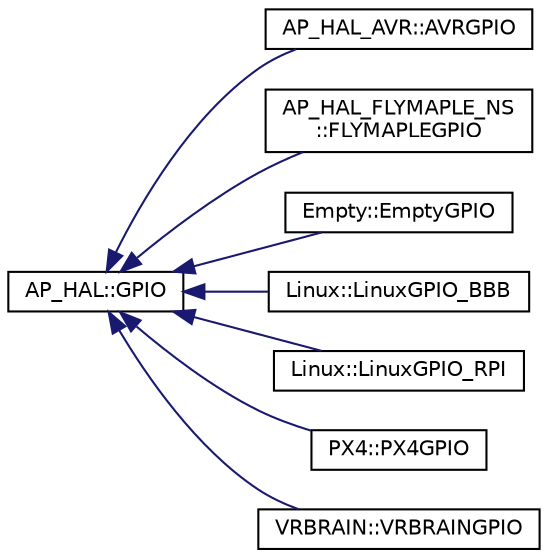digraph "Graphical Class Hierarchy"
{
 // INTERACTIVE_SVG=YES
  edge [fontname="Helvetica",fontsize="10",labelfontname="Helvetica",labelfontsize="10"];
  node [fontname="Helvetica",fontsize="10",shape=record];
  rankdir="LR";
  Node1 [label="AP_HAL::GPIO",height=0.2,width=0.4,color="black", fillcolor="white", style="filled",URL="$classAP__HAL_1_1GPIO.html"];
  Node1 -> Node2 [dir="back",color="midnightblue",fontsize="10",style="solid",fontname="Helvetica"];
  Node2 [label="AP_HAL_AVR::AVRGPIO",height=0.2,width=0.4,color="black", fillcolor="white", style="filled",URL="$classAP__HAL__AVR_1_1AVRGPIO.html"];
  Node1 -> Node3 [dir="back",color="midnightblue",fontsize="10",style="solid",fontname="Helvetica"];
  Node3 [label="AP_HAL_FLYMAPLE_NS\l::FLYMAPLEGPIO",height=0.2,width=0.4,color="black", fillcolor="white", style="filled",URL="$classAP__HAL__FLYMAPLE__NS_1_1FLYMAPLEGPIO.html"];
  Node1 -> Node4 [dir="back",color="midnightblue",fontsize="10",style="solid",fontname="Helvetica"];
  Node4 [label="Empty::EmptyGPIO",height=0.2,width=0.4,color="black", fillcolor="white", style="filled",URL="$classEmpty_1_1EmptyGPIO.html"];
  Node1 -> Node5 [dir="back",color="midnightblue",fontsize="10",style="solid",fontname="Helvetica"];
  Node5 [label="Linux::LinuxGPIO_BBB",height=0.2,width=0.4,color="black", fillcolor="white", style="filled",URL="$classLinux_1_1LinuxGPIO__BBB.html"];
  Node1 -> Node6 [dir="back",color="midnightblue",fontsize="10",style="solid",fontname="Helvetica"];
  Node6 [label="Linux::LinuxGPIO_RPI",height=0.2,width=0.4,color="black", fillcolor="white", style="filled",URL="$classLinux_1_1LinuxGPIO__RPI.html"];
  Node1 -> Node7 [dir="back",color="midnightblue",fontsize="10",style="solid",fontname="Helvetica"];
  Node7 [label="PX4::PX4GPIO",height=0.2,width=0.4,color="black", fillcolor="white", style="filled",URL="$classPX4_1_1PX4GPIO.html"];
  Node1 -> Node8 [dir="back",color="midnightblue",fontsize="10",style="solid",fontname="Helvetica"];
  Node8 [label="VRBRAIN::VRBRAINGPIO",height=0.2,width=0.4,color="black", fillcolor="white", style="filled",URL="$classVRBRAIN_1_1VRBRAINGPIO.html"];
}
